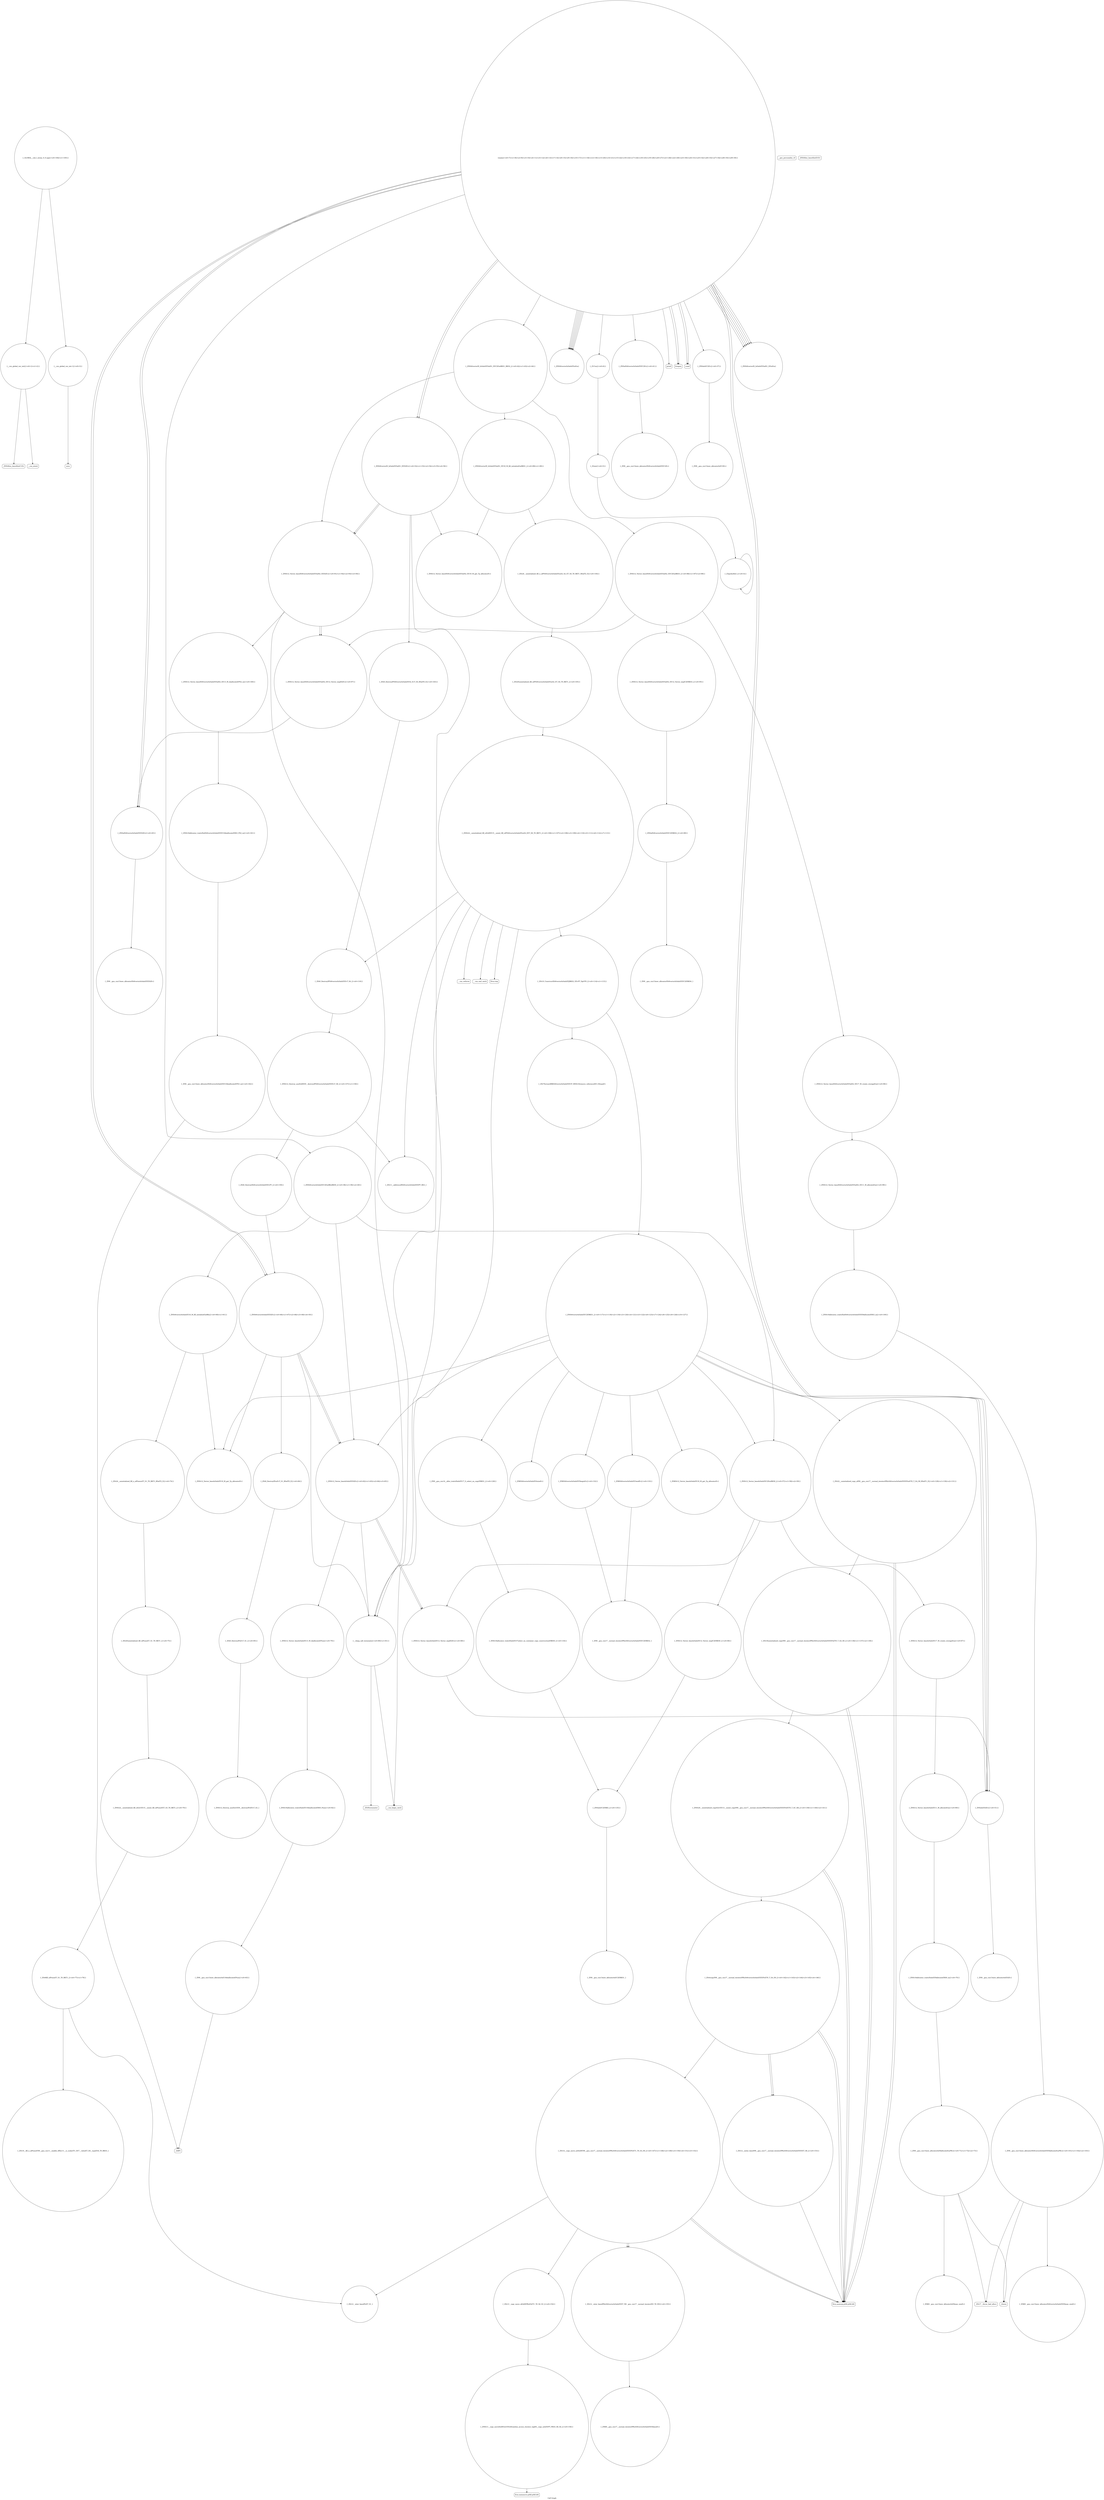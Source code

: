digraph "Call Graph" {
	label="Call Graph";

	Node0x55f2f31f3b10 [shape=record,shape=circle,label="{__cxx_global_var_init|{<s0>1|<s1>2}}"];
	Node0x55f2f31f3b10:s0 -> Node0x55f2f31f3b90[color=black];
	Node0x55f2f31f3b10:s1 -> Node0x55f2f3410a80[color=black];
	Node0x55f2f3414620 [shape=record,shape=circle,label="{_ZSt18uninitialized_copyIN9__gnu_cxx17__normal_iteratorIPKxSt6vectorIxSaIxEEEEPxET0_T_SA_S9_|{<s0>136|<s1>137|<s2>138}}"];
	Node0x55f2f3414620:s0 -> Node0x55f2f34146a0[color=black];
	Node0x55f2f3414620:s1 -> Node0x55f2f34146a0[color=black];
	Node0x55f2f3414620:s2 -> Node0x55f2f3414720[color=black];
	Node0x55f2f3410c80 [shape=record,shape=circle,label="{_Z2nix|{<s0>5}}"];
	Node0x55f2f3410c80:s0 -> Node0x55f2f3410c00[color=black];
	Node0x55f2f3412180 [shape=record,shape=circle,label="{_ZSt12__niter_baseIPKxSt6vectorIxSaIxEEET_N9__gnu_cxx17__normal_iteratorIS5_T0_EE|{<s0>155}}"];
	Node0x55f2f3412180:s0 -> Node0x55f2f3412300[color=black];
	Node0x55f2f3411000 [shape=record,shape=Mrecord,label="{__gxx_personality_v0}"];
	Node0x55f2f3412500 [shape=record,shape=circle,label="{_ZNSt12_Vector_baseISt6vectorIxSaIxEESaIS2_EE13_M_deallocateEPS2_m|{<s0>160}}"];
	Node0x55f2f3412500:s0 -> Node0x55f2f3412580[color=black];
	Node0x55f2f3411380 [shape=record,shape=circle,label="{_ZNSt6vectorIxSaIxEEixEm}"];
	Node0x55f2f3411700 [shape=record,shape=circle,label="{_ZNSt12_Vector_baseIxSaIxEED2Ev|{<s0>62|<s1>63|<s2>64|<s3>65}}"];
	Node0x55f2f3411700:s0 -> Node0x55f2f3412000[color=black];
	Node0x55f2f3411700:s1 -> Node0x55f2f3411880[color=black];
	Node0x55f2f3411700:s2 -> Node0x55f2f3411880[color=black];
	Node0x55f2f3411700:s3 -> Node0x55f2f3412080[color=black];
	Node0x55f2f3411a80 [shape=record,shape=circle,label="{_ZN9__gnu_cxx13new_allocatorIxE8allocateEmPKv|{<s0>71|<s1>72|<s2>73}}"];
	Node0x55f2f3411a80:s0 -> Node0x55f2f3411b00[color=black];
	Node0x55f2f3411a80:s1 -> Node0x55f2f3411b80[color=black];
	Node0x55f2f3411a80:s2 -> Node0x55f2f3411c00[color=black];
	Node0x55f2f3411e00 [shape=record,shape=circle,label="{_ZNSt22__uninitialized_fill_nILb1EE15__uninit_fill_nIPxmxEET_S3_T0_RKT1_|{<s0>76}}"];
	Node0x55f2f3411e00:s0 -> Node0x55f2f3411e80[color=black];
	Node0x55f2f34131a0 [shape=record,shape=Mrecord,label="{_ZSt9terminatev}"];
	Node0x55f2f3413520 [shape=record,shape=circle,label="{_ZN9__gnu_cxx13new_allocatorISt6vectorIxSaIxEEEC2Ev}"];
	Node0x55f2f34138a0 [shape=record,shape=circle,label="{_ZNSt12_Vector_baseISt6vectorIxSaIxEESaIS2_EE12_Vector_implD2Ev|{<s0>97}}"];
	Node0x55f2f34138a0:s0 -> Node0x55f2f3411180[color=black];
	Node0x55f2f3413c20 [shape=record,shape=circle,label="{_ZSt24__uninitialized_fill_n_aIPSt6vectorIxSaIxEEmS2_S2_ET_S4_T0_RKT1_RSaIT2_E|{<s0>104}}"];
	Node0x55f2f3413c20:s0 -> Node0x55f2f3413d20[color=black];
	Node0x55f2f3413fa0 [shape=record,shape=Mrecord,label="{__cxa_rethrow}"];
	Node0x55f2f3414320 [shape=record,shape=circle,label="{_ZNKSt12_Vector_baseIxSaIxEE19_M_get_Tp_allocatorEv}"];
	Node0x55f2f31f3b90 [shape=record,shape=Mrecord,label="{_ZNSt8ios_base4InitC1Ev}"];
	Node0x55f2f34146a0 [shape=record,shape=Mrecord,label="{llvm.memcpy.p0i8.p0i8.i64}"];
	Node0x55f2f3410d00 [shape=record,shape=circle,label="{_Z1Cxx|{<s0>6}}"];
	Node0x55f2f3410d00:s0 -> Node0x55f2f3410c80[color=black];
	Node0x55f2f3412200 [shape=record,shape=circle,label="{_ZNSt11__copy_moveILb0ELb1ESt26random_access_iterator_tagE8__copy_mIxEEPT_PKS3_S6_S4_|{<s0>156}}"];
	Node0x55f2f3412200:s0 -> Node0x55f2f3412280[color=black];
	Node0x55f2f3411080 [shape=record,shape=circle,label="{_ZNSaISt6vectorIxSaIxEEEC2Ev|{<s0>41}}"];
	Node0x55f2f3411080:s0 -> Node0x55f2f3413520[color=black];
	Node0x55f2f3412580 [shape=record,shape=circle,label="{_ZNSt16allocator_traitsISaISt6vectorIxSaIxEEEE10deallocateERS3_PS2_m|{<s0>161}}"];
	Node0x55f2f3412580:s0 -> Node0x55f2f3412600[color=black];
	Node0x55f2f3411400 [shape=record,shape=Mrecord,label="{printf}"];
	Node0x55f2f3411780 [shape=record,shape=circle,label="{_ZNSt12_Vector_baseIxSaIxEE12_Vector_implC2ERKS0_|{<s0>66}}"];
	Node0x55f2f3411780:s0 -> Node0x55f2f34145a0[color=black];
	Node0x55f2f3411b00 [shape=record,shape=circle,label="{_ZNK9__gnu_cxx13new_allocatorIxE8max_sizeEv}"];
	Node0x55f2f3411e80 [shape=record,shape=circle,label="{_ZSt6fill_nIPxmxET_S1_T0_RKT1_|{<s0>77|<s1>78}}"];
	Node0x55f2f3411e80:s0 -> Node0x55f2f3411f80[color=black];
	Node0x55f2f3411e80:s1 -> Node0x55f2f3411f00[color=black];
	Node0x55f2f3413220 [shape=record,shape=circle,label="{_ZNSt16allocator_traitsISaIxEE10deallocateERS0_Pxm|{<s0>82}}"];
	Node0x55f2f3413220:s0 -> Node0x55f2f34132a0[color=black];
	Node0x55f2f34135a0 [shape=record,shape=circle,label="{_ZN9__gnu_cxx13new_allocatorISt6vectorIxSaIxEEED2Ev}"];
	Node0x55f2f3413920 [shape=record,shape=circle,label="{_ZNSaISt6vectorIxSaIxEEEC2ERKS2_|{<s0>98}}"];
	Node0x55f2f3413920:s0 -> Node0x55f2f34139a0[color=black];
	Node0x55f2f3413ca0 [shape=record,shape=circle,label="{_ZNSt12_Vector_baseISt6vectorIxSaIxEESaIS2_EE19_M_get_Tp_allocatorEv}"];
	Node0x55f2f3414020 [shape=record,shape=Mrecord,label="{__cxa_end_catch}"];
	Node0x55f2f34143a0 [shape=record,shape=circle,label="{_ZSt22__uninitialized_copy_aIN9__gnu_cxx17__normal_iteratorIPKxSt6vectorIxSaIxEEEEPxxET0_T_SA_S9_RSaIT1_E|{<s0>129|<s1>130|<s2>131}}"];
	Node0x55f2f34143a0:s0 -> Node0x55f2f34146a0[color=black];
	Node0x55f2f34143a0:s1 -> Node0x55f2f34146a0[color=black];
	Node0x55f2f34143a0:s2 -> Node0x55f2f3414620[color=black];
	Node0x55f2f3410a00 [shape=record,shape=Mrecord,label="{_ZNSt8ios_base4InitD1Ev}"];
	Node0x55f2f3414720 [shape=record,shape=circle,label="{_ZNSt20__uninitialized_copyILb1EE13__uninit_copyIN9__gnu_cxx17__normal_iteratorIPKxSt6vectorIxSaIxEEEEPxEET0_T_SC_SB_|{<s0>139|<s1>140|<s2>141}}"];
	Node0x55f2f3414720:s0 -> Node0x55f2f34146a0[color=black];
	Node0x55f2f3414720:s1 -> Node0x55f2f34146a0[color=black];
	Node0x55f2f3414720:s2 -> Node0x55f2f34147a0[color=black];
	Node0x55f2f3410d80 [shape=record,shape=circle,label="{main|{<s0>7|<s1>8|<s2>9|<s3>10|<s4>11|<s5>12|<s6>13|<s7>14|<s8>15|<s9>16|<s10>17|<s11>18|<s12>19|<s13>20|<s14>21|<s15>22|<s16>23|<s17>24|<s18>25|<s19>26|<s20>27|<s21>28|<s22>29|<s23>30|<s24>31|<s25>32|<s26>33|<s27>34|<s28>35|<s29>36}}"];
	Node0x55f2f3410d80:s0 -> Node0x55f2f3410e00[color=black];
	Node0x55f2f3410d80:s1 -> Node0x55f2f3410e00[color=black];
	Node0x55f2f3410d80:s2 -> Node0x55f2f3410e80[color=black];
	Node0x55f2f3410d80:s3 -> Node0x55f2f3410e80[color=black];
	Node0x55f2f3410d80:s4 -> Node0x55f2f3410f00[color=black];
	Node0x55f2f3410d80:s5 -> Node0x55f2f3410f80[color=black];
	Node0x55f2f3410d80:s6 -> Node0x55f2f3411080[color=black];
	Node0x55f2f3410d80:s7 -> Node0x55f2f3411100[color=black];
	Node0x55f2f3410d80:s8 -> Node0x55f2f3411180[color=black];
	Node0x55f2f3410d80:s9 -> Node0x55f2f3411200[color=black];
	Node0x55f2f3410d80:s10 -> Node0x55f2f3411280[color=black];
	Node0x55f2f3410d80:s11 -> Node0x55f2f3411300[color=black];
	Node0x55f2f3410d80:s12 -> Node0x55f2f3411380[color=black];
	Node0x55f2f3410d80:s13 -> Node0x55f2f3411180[color=black];
	Node0x55f2f3410d80:s14 -> Node0x55f2f3411200[color=black];
	Node0x55f2f3410d80:s15 -> Node0x55f2f3411280[color=black];
	Node0x55f2f3410d80:s16 -> Node0x55f2f3411300[color=black];
	Node0x55f2f3410d80:s17 -> Node0x55f2f3411380[color=black];
	Node0x55f2f3410d80:s18 -> Node0x55f2f3411300[color=black];
	Node0x55f2f3410d80:s19 -> Node0x55f2f3411380[color=black];
	Node0x55f2f3410d80:s20 -> Node0x55f2f3411300[color=black];
	Node0x55f2f3410d80:s21 -> Node0x55f2f3411380[color=black];
	Node0x55f2f3410d80:s22 -> Node0x55f2f3410d00[color=black];
	Node0x55f2f3410d80:s23 -> Node0x55f2f3411300[color=black];
	Node0x55f2f3410d80:s24 -> Node0x55f2f3411380[color=black];
	Node0x55f2f3410d80:s25 -> Node0x55f2f3411480[color=black];
	Node0x55f2f3410d80:s26 -> Node0x55f2f3411300[color=black];
	Node0x55f2f3410d80:s27 -> Node0x55f2f3411380[color=black];
	Node0x55f2f3410d80:s28 -> Node0x55f2f3411400[color=black];
	Node0x55f2f3410d80:s29 -> Node0x55f2f3411480[color=black];
	Node0x55f2f3412280 [shape=record,shape=Mrecord,label="{llvm.memmove.p0i8.p0i8.i64}"];
	Node0x55f2f3411100 [shape=record,shape=circle,label="{_ZNSt6vectorIS_IxSaIxEESaIS1_EEC2EmRKS1_RKS2_|{<s0>42|<s1>43|<s2>44}}"];
	Node0x55f2f3411100:s0 -> Node0x55f2f3413620[color=black];
	Node0x55f2f3411100:s1 -> Node0x55f2f34136a0[color=black];
	Node0x55f2f3411100:s2 -> Node0x55f2f3413720[color=black];
	Node0x55f2f3412600 [shape=record,shape=circle,label="{_ZN9__gnu_cxx13new_allocatorISt6vectorIxSaIxEEE10deallocateEPS3_m|{<s0>162}}"];
	Node0x55f2f3412600:s0 -> Node0x55f2f3413320[color=black];
	Node0x55f2f3411480 [shape=record,shape=circle,label="{_ZNSt6vectorIS_IxSaIxEESaIS1_EED2Ev|{<s0>52|<s1>53|<s2>54|<s3>55|<s4>56}}"];
	Node0x55f2f3411480:s0 -> Node0x55f2f3413ca0[color=black];
	Node0x55f2f3411480:s1 -> Node0x55f2f3412680[color=black];
	Node0x55f2f3411480:s2 -> Node0x55f2f3413720[color=black];
	Node0x55f2f3411480:s3 -> Node0x55f2f3413720[color=black];
	Node0x55f2f3411480:s4 -> Node0x55f2f3412080[color=black];
	Node0x55f2f3411800 [shape=record,shape=circle,label="{_ZNSt12_Vector_baseIxSaIxEE17_M_create_storageEm|{<s0>67}}"];
	Node0x55f2f3411800:s0 -> Node0x55f2f3411980[color=black];
	Node0x55f2f3411b80 [shape=record,shape=Mrecord,label="{_ZSt17__throw_bad_allocv}"];
	Node0x55f2f3411f00 [shape=record,shape=circle,label="{_ZSt10__fill_n_aIPxmxEN9__gnu_cxx11__enable_ifIXsr11__is_scalarIT1_EE7__valueET_E6__typeES4_T0_RKS3_}"];
	Node0x55f2f34132a0 [shape=record,shape=circle,label="{_ZN9__gnu_cxx13new_allocatorIxE10deallocateEPxm|{<s0>83}}"];
	Node0x55f2f34132a0:s0 -> Node0x55f2f3413320[color=black];
	Node0x55f2f3413620 [shape=record,shape=circle,label="{_ZNSt12_Vector_baseISt6vectorIxSaIxEESaIS2_EEC2EmRKS3_|{<s0>86|<s1>87|<s2>88}}"];
	Node0x55f2f3413620:s0 -> Node0x55f2f34137a0[color=black];
	Node0x55f2f3413620:s1 -> Node0x55f2f3413820[color=black];
	Node0x55f2f3413620:s2 -> Node0x55f2f34138a0[color=black];
	Node0x55f2f34139a0 [shape=record,shape=circle,label="{_ZN9__gnu_cxx13new_allocatorISt6vectorIxSaIxEEEC2ERKS4_}"];
	Node0x55f2f3413d20 [shape=record,shape=circle,label="{_ZSt20uninitialized_fill_nIPSt6vectorIxSaIxEEmS2_ET_S4_T0_RKT1_|{<s0>105}}"];
	Node0x55f2f3413d20:s0 -> Node0x55f2f3413da0[color=black];
	Node0x55f2f34140a0 [shape=record,shape=Mrecord,label="{llvm.trap}"];
	Node0x55f2f3414420 [shape=record,shape=circle,label="{_ZNKSt6vectorIxSaIxEE5beginEv|{<s0>132}}"];
	Node0x55f2f3414420:s0 -> Node0x55f2f3412380[color=black];
	Node0x55f2f3410a80 [shape=record,shape=Mrecord,label="{__cxa_atexit}"];
	Node0x55f2f34147a0 [shape=record,shape=circle,label="{_ZSt4copyIN9__gnu_cxx17__normal_iteratorIPKxSt6vectorIxSaIxEEEEPxET0_T_SA_S9_|{<s0>142|<s1>143|<s2>144|<s3>145|<s4>146}}"];
	Node0x55f2f34147a0:s0 -> Node0x55f2f34146a0[color=black];
	Node0x55f2f34147a0:s1 -> Node0x55f2f34148a0[color=black];
	Node0x55f2f34147a0:s2 -> Node0x55f2f34146a0[color=black];
	Node0x55f2f34147a0:s3 -> Node0x55f2f34148a0[color=black];
	Node0x55f2f34147a0:s4 -> Node0x55f2f3414820[color=black];
	Node0x55f2f3410e00 [shape=record,shape=Mrecord,label="{freopen}"];
	Node0x55f2f3412300 [shape=record,shape=circle,label="{_ZNK9__gnu_cxx17__normal_iteratorIPKxSt6vectorIxSaIxEEE4baseEv}"];
	Node0x55f2f3411180 [shape=record,shape=circle,label="{_ZNSaISt6vectorIxSaIxEEED2Ev|{<s0>45}}"];
	Node0x55f2f3411180:s0 -> Node0x55f2f34135a0[color=black];
	Node0x55f2f3412680 [shape=record,shape=circle,label="{_ZSt8_DestroyIPSt6vectorIxSaIxEES2_EvT_S4_RSaIT0_E|{<s0>163}}"];
	Node0x55f2f3412680:s0 -> Node0x55f2f3413f20[color=black];
	Node0x55f2f3411500 [shape=record,shape=circle,label="{_ZN9__gnu_cxx13new_allocatorIxEC2Ev}"];
	Node0x55f2f3411880 [shape=record,shape=circle,label="{_ZNSt12_Vector_baseIxSaIxEE12_Vector_implD2Ev|{<s0>68}}"];
	Node0x55f2f3411880:s0 -> Node0x55f2f3411280[color=black];
	Node0x55f2f3411c00 [shape=record,shape=Mrecord,label="{_Znwm}"];
	Node0x55f2f3411f80 [shape=record,shape=circle,label="{_ZSt12__niter_baseIPxET_S1_}"];
	Node0x55f2f3413320 [shape=record,shape=Mrecord,label="{_ZdlPv}"];
	Node0x55f2f34136a0 [shape=record,shape=circle,label="{_ZNSt6vectorIS_IxSaIxEESaIS1_EE18_M_fill_initializeEmRKS1_|{<s0>89|<s1>90}}"];
	Node0x55f2f34136a0:s0 -> Node0x55f2f3413ca0[color=black];
	Node0x55f2f34136a0:s1 -> Node0x55f2f3413c20[color=black];
	Node0x55f2f3413a20 [shape=record,shape=circle,label="{_ZNSt12_Vector_baseISt6vectorIxSaIxEESaIS2_EE11_M_allocateEm|{<s0>99}}"];
	Node0x55f2f3413a20:s0 -> Node0x55f2f3413aa0[color=black];
	Node0x55f2f3413da0 [shape=record,shape=circle,label="{_ZNSt22__uninitialized_fill_nILb0EE15__uninit_fill_nIPSt6vectorIxSaIxEEmS4_EET_S6_T0_RKT1_|{<s0>106|<s1>107|<s2>108|<s3>109|<s4>110|<s5>111|<s6>112|<s7>113}}"];
	Node0x55f2f3413da0:s0 -> Node0x55f2f3413ea0[color=black];
	Node0x55f2f3413da0:s1 -> Node0x55f2f3413e20[color=black];
	Node0x55f2f3413da0:s2 -> Node0x55f2f3413120[color=black];
	Node0x55f2f3413da0:s3 -> Node0x55f2f3413f20[color=black];
	Node0x55f2f3413da0:s4 -> Node0x55f2f3413fa0[color=black];
	Node0x55f2f3413da0:s5 -> Node0x55f2f3414020[color=black];
	Node0x55f2f3413da0:s6 -> Node0x55f2f34140a0[color=black];
	Node0x55f2f3413da0:s7 -> Node0x55f2f3412080[color=black];
	Node0x55f2f3414120 [shape=record,shape=circle,label="{_ZSt7forwardIRKSt6vectorIxSaIxEEEOT_RNSt16remove_referenceIS5_E4typeE}"];
	Node0x55f2f34144a0 [shape=record,shape=circle,label="{_ZNKSt6vectorIxSaIxEE3endEv|{<s0>133}}"];
	Node0x55f2f34144a0:s0 -> Node0x55f2f3412380[color=black];
	Node0x55f2f3410b00 [shape=record,shape=circle,label="{__cxx_global_var_init.1|{<s0>3}}"];
	Node0x55f2f3410b00:s0 -> Node0x55f2f3410b80[color=black];
	Node0x55f2f3414820 [shape=record,shape=circle,label="{_ZSt14__copy_move_a2ILb0EN9__gnu_cxx17__normal_iteratorIPKxSt6vectorIxSaIxEEEEPxET1_T0_SA_S9_|{<s0>147|<s1>148|<s2>149|<s3>150|<s4>151|<s5>152}}"];
	Node0x55f2f3414820:s0 -> Node0x55f2f34146a0[color=black];
	Node0x55f2f3414820:s1 -> Node0x55f2f3412180[color=black];
	Node0x55f2f3414820:s2 -> Node0x55f2f34146a0[color=black];
	Node0x55f2f3414820:s3 -> Node0x55f2f3412180[color=black];
	Node0x55f2f3414820:s4 -> Node0x55f2f3411f80[color=black];
	Node0x55f2f3414820:s5 -> Node0x55f2f3412100[color=black];
	Node0x55f2f3410e80 [shape=record,shape=Mrecord,label="{scanf}"];
	Node0x55f2f3412380 [shape=record,shape=circle,label="{_ZN9__gnu_cxx17__normal_iteratorIPKxSt6vectorIxSaIxEEEC2ERKS2_}"];
	Node0x55f2f3411200 [shape=record,shape=circle,label="{_ZNSt6vectorIxSaIxEED2Ev|{<s0>46|<s1>47|<s2>48|<s3>49|<s4>50}}"];
	Node0x55f2f3411200:s0 -> Node0x55f2f3411d00[color=black];
	Node0x55f2f3411200:s1 -> Node0x55f2f34133a0[color=black];
	Node0x55f2f3411200:s2 -> Node0x55f2f3411700[color=black];
	Node0x55f2f3411200:s3 -> Node0x55f2f3411700[color=black];
	Node0x55f2f3411200:s4 -> Node0x55f2f3412080[color=black];
	Node0x55f2f3412700 [shape=record,shape=circle,label="{_GLOBAL__sub_I_atony_0_0.cpp|{<s0>164|<s1>165}}"];
	Node0x55f2f3412700:s0 -> Node0x55f2f31f3b10[color=black];
	Node0x55f2f3412700:s1 -> Node0x55f2f3410b00[color=black];
	Node0x55f2f3411580 [shape=record,shape=circle,label="{_ZN9__gnu_cxx13new_allocatorIxED2Ev}"];
	Node0x55f2f3411900 [shape=record,shape=circle,label="{_ZN9__gnu_cxx13new_allocatorIxEC2ERKS1_}"];
	Node0x55f2f3411c80 [shape=record,shape=circle,label="{_ZSt24__uninitialized_fill_n_aIPxmxxET_S1_T0_RKT1_RSaIT2_E|{<s0>74}}"];
	Node0x55f2f3411c80:s0 -> Node0x55f2f3411d80[color=black];
	Node0x55f2f3412000 [shape=record,shape=circle,label="{_ZNSt12_Vector_baseIxSaIxEE13_M_deallocateEPxm|{<s0>79}}"];
	Node0x55f2f3412000:s0 -> Node0x55f2f3413220[color=black];
	Node0x55f2f34133a0 [shape=record,shape=circle,label="{_ZSt8_DestroyIPxxEvT_S1_RSaIT0_E|{<s0>84}}"];
	Node0x55f2f34133a0:s0 -> Node0x55f2f3413420[color=black];
	Node0x55f2f3413720 [shape=record,shape=circle,label="{_ZNSt12_Vector_baseISt6vectorIxSaIxEESaIS2_EED2Ev|{<s0>91|<s1>92|<s2>93|<s3>94}}"];
	Node0x55f2f3413720:s0 -> Node0x55f2f3412500[color=black];
	Node0x55f2f3413720:s1 -> Node0x55f2f34138a0[color=black];
	Node0x55f2f3413720:s2 -> Node0x55f2f34138a0[color=black];
	Node0x55f2f3413720:s3 -> Node0x55f2f3412080[color=black];
	Node0x55f2f3413aa0 [shape=record,shape=circle,label="{_ZNSt16allocator_traitsISaISt6vectorIxSaIxEEEE8allocateERS3_m|{<s0>100}}"];
	Node0x55f2f3413aa0:s0 -> Node0x55f2f3413b20[color=black];
	Node0x55f2f3413e20 [shape=record,shape=circle,label="{_ZSt10_ConstructISt6vectorIxSaIxEEJRKS2_EEvPT_DpOT0_|{<s0>114|<s1>115}}"];
	Node0x55f2f3413e20:s0 -> Node0x55f2f3414120[color=black];
	Node0x55f2f3413e20:s1 -> Node0x55f2f34141a0[color=black];
	Node0x55f2f34141a0 [shape=record,shape=circle,label="{_ZNSt6vectorIxSaIxEEC2ERKS1_|{<s0>117|<s1>118|<s2>119|<s3>120|<s4>121|<s5>122|<s6>123|<s7>124|<s8>125|<s9>126|<s10>127}}"];
	Node0x55f2f34141a0:s0 -> Node0x55f2f3414220[color=black];
	Node0x55f2f34141a0:s1 -> Node0x55f2f3414320[color=black];
	Node0x55f2f34141a0:s2 -> Node0x55f2f34142a0[color=black];
	Node0x55f2f34141a0:s3 -> Node0x55f2f3411600[color=black];
	Node0x55f2f34141a0:s4 -> Node0x55f2f3411280[color=black];
	Node0x55f2f34141a0:s5 -> Node0x55f2f3414420[color=black];
	Node0x55f2f34141a0:s6 -> Node0x55f2f34144a0[color=black];
	Node0x55f2f34141a0:s7 -> Node0x55f2f3411d00[color=black];
	Node0x55f2f34141a0:s8 -> Node0x55f2f34143a0[color=black];
	Node0x55f2f34141a0:s9 -> Node0x55f2f3411280[color=black];
	Node0x55f2f34141a0:s10 -> Node0x55f2f3411700[color=black];
	Node0x55f2f3414520 [shape=record,shape=circle,label="{_ZNSt16allocator_traitsISaIxEE37select_on_container_copy_constructionERKS0_|{<s0>134}}"];
	Node0x55f2f3414520:s0 -> Node0x55f2f34145a0[color=black];
	Node0x55f2f3410b80 [shape=record,shape=Mrecord,label="{acos}"];
	Node0x55f2f34148a0 [shape=record,shape=circle,label="{_ZSt12__miter_baseIN9__gnu_cxx17__normal_iteratorIPKxSt6vectorIxSaIxEEEEET_S8_|{<s0>153}}"];
	Node0x55f2f34148a0:s0 -> Node0x55f2f34146a0[color=black];
	Node0x55f2f3410f00 [shape=record,shape=circle,label="{_ZNSaIxEC2Ev|{<s0>37}}"];
	Node0x55f2f3410f00:s0 -> Node0x55f2f3411500[color=black];
	Node0x55f2f3412400 [shape=record,shape=circle,label="{_ZNSt12_Destroy_auxILb0EE9__destroyIPSt6vectorIxSaIxEEEEvT_S6_|{<s0>157|<s1>158}}"];
	Node0x55f2f3412400:s0 -> Node0x55f2f3413ea0[color=black];
	Node0x55f2f3412400:s1 -> Node0x55f2f3412480[color=black];
	Node0x55f2f3411280 [shape=record,shape=circle,label="{_ZNSaIxED2Ev|{<s0>51}}"];
	Node0x55f2f3411280:s0 -> Node0x55f2f3411580[color=black];
	Node0x55f2f3411600 [shape=record,shape=circle,label="{_ZNSt12_Vector_baseIxSaIxEEC2EmRKS0_|{<s0>57|<s1>58|<s2>59}}"];
	Node0x55f2f3411600:s0 -> Node0x55f2f3411780[color=black];
	Node0x55f2f3411600:s1 -> Node0x55f2f3411800[color=black];
	Node0x55f2f3411600:s2 -> Node0x55f2f3411880[color=black];
	Node0x55f2f3411980 [shape=record,shape=circle,label="{_ZNSt12_Vector_baseIxSaIxEE11_M_allocateEm|{<s0>69}}"];
	Node0x55f2f3411980:s0 -> Node0x55f2f3411a00[color=black];
	Node0x55f2f3411d00 [shape=record,shape=circle,label="{_ZNSt12_Vector_baseIxSaIxEE19_M_get_Tp_allocatorEv}"];
	Node0x55f2f3412080 [shape=record,shape=circle,label="{__clang_call_terminate|{<s0>80|<s1>81}}"];
	Node0x55f2f3412080:s0 -> Node0x55f2f3413120[color=black];
	Node0x55f2f3412080:s1 -> Node0x55f2f34131a0[color=black];
	Node0x55f2f3413420 [shape=record,shape=circle,label="{_ZSt8_DestroyIPxEvT_S1_|{<s0>85}}"];
	Node0x55f2f3413420:s0 -> Node0x55f2f34134a0[color=black];
	Node0x55f2f34137a0 [shape=record,shape=circle,label="{_ZNSt12_Vector_baseISt6vectorIxSaIxEESaIS2_EE12_Vector_implC2ERKS3_|{<s0>95}}"];
	Node0x55f2f34137a0:s0 -> Node0x55f2f3413920[color=black];
	Node0x55f2f3413b20 [shape=record,shape=circle,label="{_ZN9__gnu_cxx13new_allocatorISt6vectorIxSaIxEEE8allocateEmPKv|{<s0>101|<s1>102|<s2>103}}"];
	Node0x55f2f3413b20:s0 -> Node0x55f2f3413ba0[color=black];
	Node0x55f2f3413b20:s1 -> Node0x55f2f3411b80[color=black];
	Node0x55f2f3413b20:s2 -> Node0x55f2f3411c00[color=black];
	Node0x55f2f3413ea0 [shape=record,shape=circle,label="{_ZSt11__addressofISt6vectorIxSaIxEEEPT_RS3_}"];
	Node0x55f2f3414220 [shape=record,shape=circle,label="{_ZNKSt6vectorIxSaIxEE4sizeEv}"];
	Node0x55f2f34145a0 [shape=record,shape=circle,label="{_ZNSaIxEC2ERKS_|{<s0>135}}"];
	Node0x55f2f34145a0:s0 -> Node0x55f2f3411900[color=black];
	Node0x55f2f3410c00 [shape=record,shape=circle,label="{_Z3gcdxxRxS_|{<s0>4}}"];
	Node0x55f2f3410c00:s0 -> Node0x55f2f3410c00[color=black];
	Node0x55f2f3412100 [shape=record,shape=circle,label="{_ZSt13__copy_move_aILb0EPKxPxET1_T0_S4_S3_|{<s0>154}}"];
	Node0x55f2f3412100:s0 -> Node0x55f2f3412200[color=black];
	Node0x55f2f3410f80 [shape=record,shape=circle,label="{_ZNSt6vectorIxSaIxEEC2EmRKxRKS0_|{<s0>38|<s1>39|<s2>40}}"];
	Node0x55f2f3410f80:s0 -> Node0x55f2f3411600[color=black];
	Node0x55f2f3410f80:s1 -> Node0x55f2f3411680[color=black];
	Node0x55f2f3410f80:s2 -> Node0x55f2f3411700[color=black];
	Node0x55f2f3412480 [shape=record,shape=circle,label="{_ZSt8_DestroyISt6vectorIxSaIxEEEvPT_|{<s0>159}}"];
	Node0x55f2f3412480:s0 -> Node0x55f2f3411200[color=black];
	Node0x55f2f3411300 [shape=record,shape=circle,label="{_ZNSt6vectorIS_IxSaIxEESaIS1_EEixEm}"];
	Node0x55f2f3411680 [shape=record,shape=circle,label="{_ZNSt6vectorIxSaIxEE18_M_fill_initializeEmRKx|{<s0>60|<s1>61}}"];
	Node0x55f2f3411680:s0 -> Node0x55f2f3411d00[color=black];
	Node0x55f2f3411680:s1 -> Node0x55f2f3411c80[color=black];
	Node0x55f2f3411a00 [shape=record,shape=circle,label="{_ZNSt16allocator_traitsISaIxEE8allocateERS0_m|{<s0>70}}"];
	Node0x55f2f3411a00:s0 -> Node0x55f2f3411a80[color=black];
	Node0x55f2f3411d80 [shape=record,shape=circle,label="{_ZSt20uninitialized_fill_nIPxmxET_S1_T0_RKT1_|{<s0>75}}"];
	Node0x55f2f3411d80:s0 -> Node0x55f2f3411e00[color=black];
	Node0x55f2f3413120 [shape=record,shape=Mrecord,label="{__cxa_begin_catch}"];
	Node0x55f2f34134a0 [shape=record,shape=circle,label="{_ZNSt12_Destroy_auxILb1EE9__destroyIPxEEvT_S3_}"];
	Node0x55f2f3413820 [shape=record,shape=circle,label="{_ZNSt12_Vector_baseISt6vectorIxSaIxEESaIS2_EE17_M_create_storageEm|{<s0>96}}"];
	Node0x55f2f3413820:s0 -> Node0x55f2f3413a20[color=black];
	Node0x55f2f3413ba0 [shape=record,shape=circle,label="{_ZNK9__gnu_cxx13new_allocatorISt6vectorIxSaIxEEE8max_sizeEv}"];
	Node0x55f2f3413f20 [shape=record,shape=circle,label="{_ZSt8_DestroyIPSt6vectorIxSaIxEEEvT_S4_|{<s0>116}}"];
	Node0x55f2f3413f20:s0 -> Node0x55f2f3412400[color=black];
	Node0x55f2f34142a0 [shape=record,shape=circle,label="{_ZN9__gnu_cxx14__alloc_traitsISaIxEE17_S_select_on_copyERKS1_|{<s0>128}}"];
	Node0x55f2f34142a0:s0 -> Node0x55f2f3414520[color=black];
}
